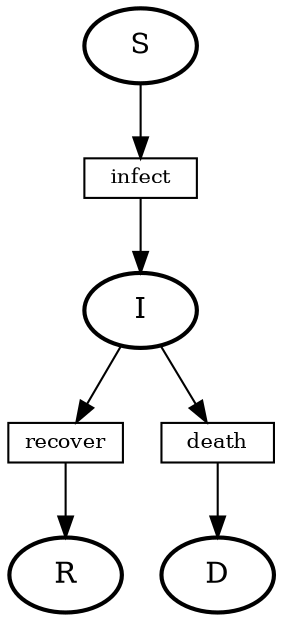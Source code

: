 /* This file was automatically generated
   by the Bio-PEPA Workbench.            */
digraph provaOggi2 {

S -> infect;
infect -> I;

I -> recover;
recover -> R;

I -> death;
death -> D;

infect [shape=box,fontsize=10,height=.2,label="infect"];
recover [shape=box,fontsize=10,height=.2,label="recover"];
death [shape=box,fontsize=10,height=.2,label="death"];
S [style=bold,label="S"];
I [style=bold,label="I"];
R [style=bold,label="R"];
D [style=bold,label="D"];

}
